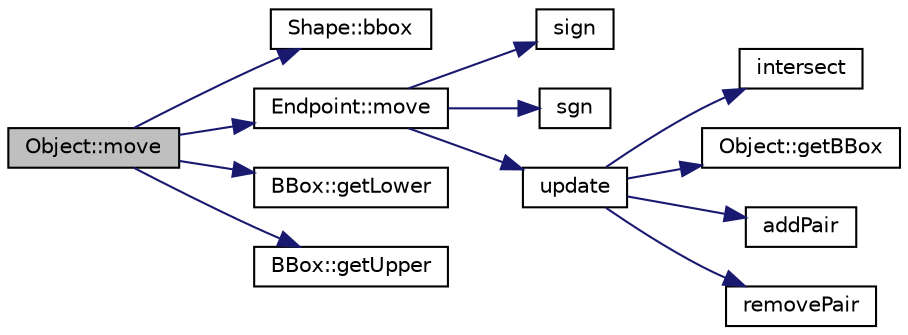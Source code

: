 digraph "Object::move"
{
  edge [fontname="Helvetica",fontsize="10",labelfontname="Helvetica",labelfontsize="10"];
  node [fontname="Helvetica",fontsize="10",shape=record];
  rankdir="LR";
  Node1 [label="Object::move",height=0.2,width=0.4,color="black", fillcolor="grey75", style="filled", fontcolor="black"];
  Node1 -> Node2 [color="midnightblue",fontsize="10",style="solid",fontname="Helvetica"];
  Node2 [label="Shape::bbox",height=0.2,width=0.4,color="black", fillcolor="white", style="filled",URL="$class_shape.html#aa7c582d58e2499acbad35622eb5f2a71"];
  Node1 -> Node3 [color="midnightblue",fontsize="10",style="solid",fontname="Helvetica"];
  Node3 [label="Endpoint::move",height=0.2,width=0.4,color="black", fillcolor="white", style="filled",URL="$class_endpoint.html#a6bd1ee38ca562d26eecdbacf4012e725"];
  Node3 -> Node4 [color="midnightblue",fontsize="10",style="solid",fontname="Helvetica"];
  Node4 [label="sign",height=0.2,width=0.4,color="black", fillcolor="white", style="filled",URL="$_math_functions_8h.html#a96c13b7e2b0a7c169ee21ca9d5597a2d"];
  Node3 -> Node5 [color="midnightblue",fontsize="10",style="solid",fontname="Helvetica"];
  Node5 [label="sgn",height=0.2,width=0.4,color="black", fillcolor="white", style="filled",URL="$_basic_8h.html#a4097bf376ae66aa490a1322d20257470"];
  Node3 -> Node6 [color="midnightblue",fontsize="10",style="solid",fontname="Helvetica"];
  Node6 [label="update",height=0.2,width=0.4,color="black", fillcolor="white", style="filled",URL="$_endpoint_8cpp.html#a2accefe73b960a585da7a676ec62c950"];
  Node6 -> Node7 [color="midnightblue",fontsize="10",style="solid",fontname="Helvetica"];
  Node7 [label="intersect",height=0.2,width=0.4,color="black", fillcolor="white", style="filled",URL="$_b_box_8h.html#a427b7907596402f7b5f2bfcdf7752c1b"];
  Node6 -> Node8 [color="midnightblue",fontsize="10",style="solid",fontname="Helvetica"];
  Node8 [label="Object::getBBox",height=0.2,width=0.4,color="black", fillcolor="white", style="filled",URL="$class_object.html#af6cb6eb4cf920010ae4ab1fb6494eb95"];
  Node6 -> Node9 [color="midnightblue",fontsize="10",style="solid",fontname="Helvetica"];
  Node9 [label="addPair",height=0.2,width=0.4,color="black", fillcolor="white", style="filled",URL="$_endpoint_8cpp.html#a10dec7a3d9160175da6fe1e56afa1253"];
  Node6 -> Node10 [color="midnightblue",fontsize="10",style="solid",fontname="Helvetica"];
  Node10 [label="removePair",height=0.2,width=0.4,color="black", fillcolor="white", style="filled",URL="$_endpoint_8cpp.html#a913c82ad9ed803e1bd435df1b2d76fa7"];
  Node1 -> Node11 [color="midnightblue",fontsize="10",style="solid",fontname="Helvetica"];
  Node11 [label="BBox::getLower",height=0.2,width=0.4,color="black", fillcolor="white", style="filled",URL="$class_b_box.html#a5210ce96fc3d60375ea9c71772e4b59b"];
  Node1 -> Node12 [color="midnightblue",fontsize="10",style="solid",fontname="Helvetica"];
  Node12 [label="BBox::getUpper",height=0.2,width=0.4,color="black", fillcolor="white", style="filled",URL="$class_b_box.html#a78ba476f08c0895525e6af9e7f2211e3"];
}
